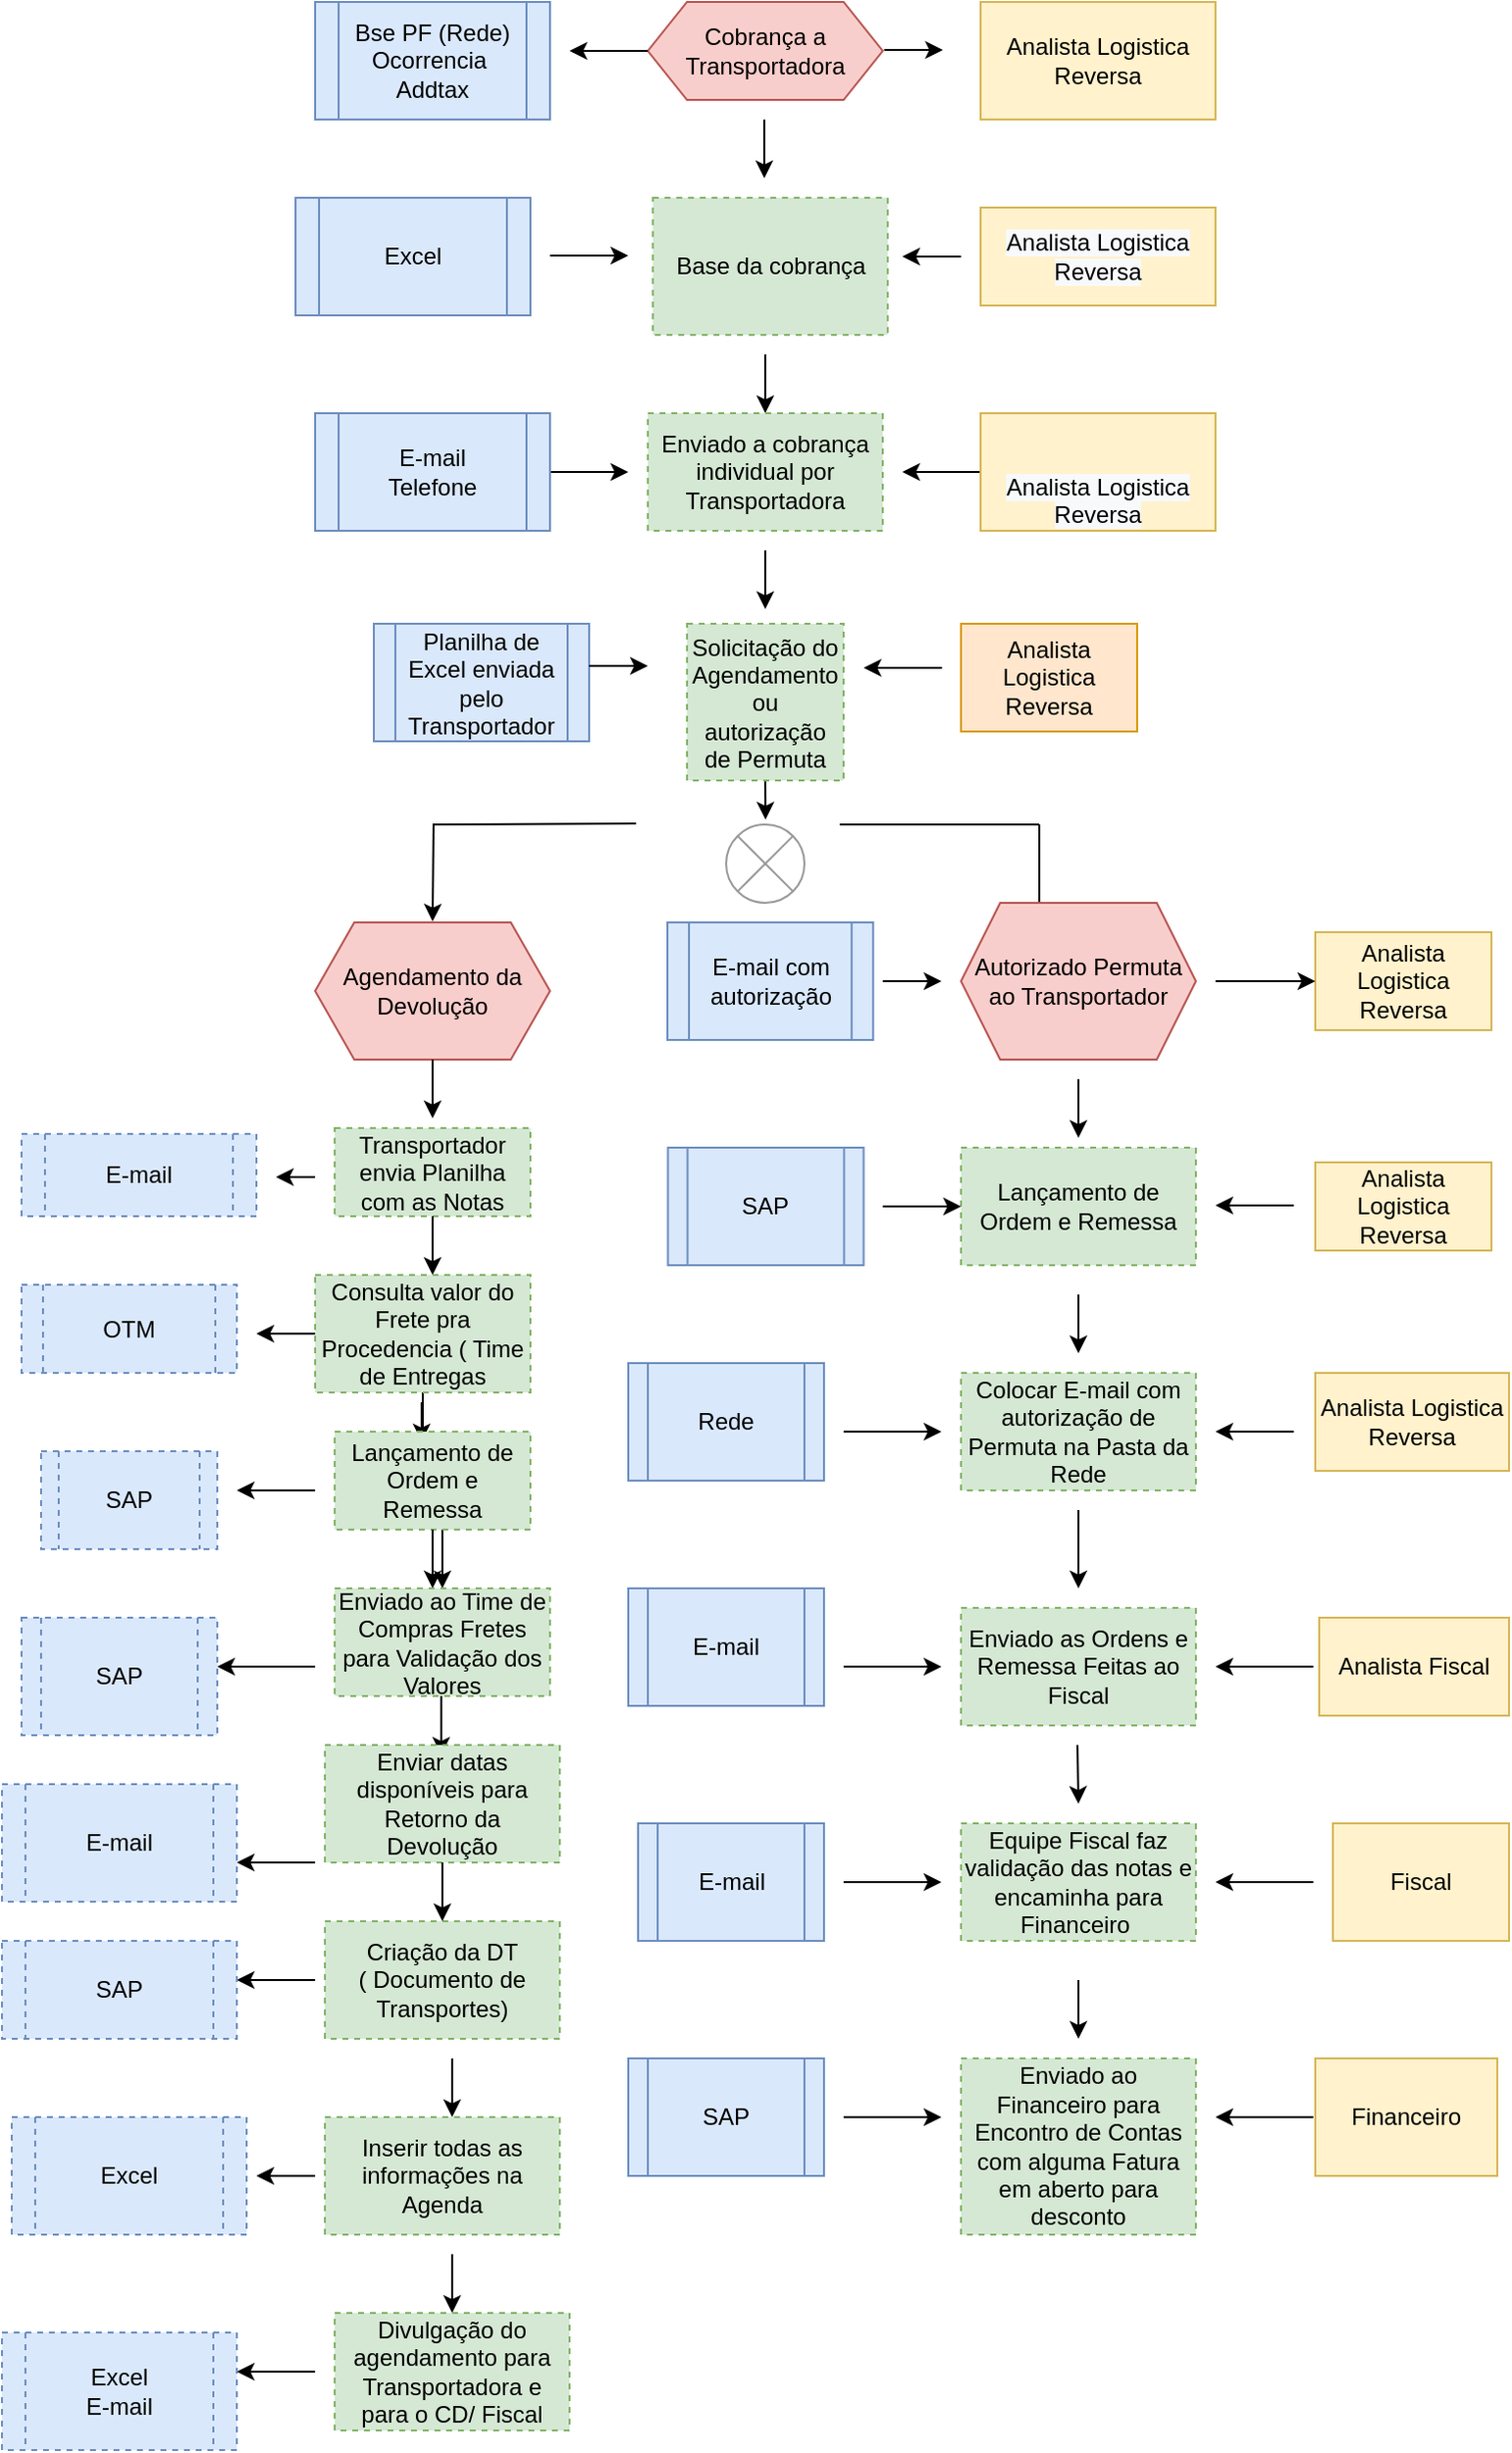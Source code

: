 <mxfile version="15.7.1" type="github" pages="2">
  <diagram id="C5RBs43oDa-KdzZeNtuy" name="Page-1">
    <mxGraphModel dx="868" dy="470" grid="1" gridSize="10" guides="1" tooltips="1" connect="1" arrows="1" fold="1" page="1" pageScale="1" pageWidth="827" pageHeight="1169" math="0" shadow="0">
      <root>
        <mxCell id="WIyWlLk6GJQsqaUBKTNV-0" />
        <mxCell id="WIyWlLk6GJQsqaUBKTNV-1" parent="WIyWlLk6GJQsqaUBKTNV-0" />
        <mxCell id="loBwQ56x5LxqGYdifCyA-49" value="&lt;font style=&quot;vertical-align: inherit&quot;&gt;&lt;font style=&quot;vertical-align: inherit&quot;&gt;Analista Logistica Reversa&lt;/font&gt;&lt;/font&gt;" style="rounded=0;whiteSpace=wrap;html=1;fillColor=#ffe6cc;strokeColor=#d79b00;" parent="WIyWlLk6GJQsqaUBKTNV-1" vertex="1">
          <mxGeometry x="530" y="327.5" width="90" height="55" as="geometry" />
        </mxCell>
        <mxCell id="loBwQ56x5LxqGYdifCyA-50" value="Planilha de Excel enviada pelo Transportador" style="shape=process;whiteSpace=wrap;html=1;backgroundOutline=1;fillColor=#dae8fc;strokeColor=#6c8ebf;" parent="WIyWlLk6GJQsqaUBKTNV-1" vertex="1">
          <mxGeometry x="230" y="327.5" width="110" height="60" as="geometry" />
        </mxCell>
        <mxCell id="loBwQ56x5LxqGYdifCyA-52" value="Solicitação do Agendamento ou autorização de Permuta" style="whiteSpace=wrap;html=1;aspect=fixed;dashed=1;fillColor=#d5e8d4;strokeColor=#82b366;" parent="WIyWlLk6GJQsqaUBKTNV-1" vertex="1">
          <mxGeometry x="390" y="327.5" width="80" height="80" as="geometry" />
        </mxCell>
        <mxCell id="loBwQ56x5LxqGYdifCyA-53" value="" style="endArrow=classic;html=1;rounded=0;" parent="WIyWlLk6GJQsqaUBKTNV-1" edge="1">
          <mxGeometry width="50" height="50" relative="1" as="geometry">
            <mxPoint x="340" y="349" as="sourcePoint" />
            <mxPoint x="370" y="349" as="targetPoint" />
          </mxGeometry>
        </mxCell>
        <mxCell id="loBwQ56x5LxqGYdifCyA-54" value="" style="endArrow=classic;html=1;rounded=0;" parent="WIyWlLk6GJQsqaUBKTNV-1" edge="1">
          <mxGeometry width="50" height="50" relative="1" as="geometry">
            <mxPoint x="520.25" y="350" as="sourcePoint" />
            <mxPoint x="480.25" y="350" as="targetPoint" />
          </mxGeometry>
        </mxCell>
        <mxCell id="loBwQ56x5LxqGYdifCyA-56" value="" style="endArrow=classic;html=1;rounded=0;" parent="WIyWlLk6GJQsqaUBKTNV-1" edge="1">
          <mxGeometry width="50" height="50" relative="1" as="geometry">
            <mxPoint x="430" y="408" as="sourcePoint" />
            <mxPoint x="429.75" y="427.5" as="targetPoint" />
            <Array as="points">
              <mxPoint x="430.12" y="427.5" />
            </Array>
          </mxGeometry>
        </mxCell>
        <mxCell id="loBwQ56x5LxqGYdifCyA-57" value="" style="shape=sumEllipse;perimeter=ellipsePerimeter;whiteSpace=wrap;html=1;backgroundOutline=1;strokeColor=#999999;" parent="WIyWlLk6GJQsqaUBKTNV-1" vertex="1">
          <mxGeometry x="410" y="430" width="40" height="40" as="geometry" />
        </mxCell>
        <mxCell id="loBwQ56x5LxqGYdifCyA-58" value="" style="endArrow=classic;html=1;rounded=0;" parent="WIyWlLk6GJQsqaUBKTNV-1" edge="1">
          <mxGeometry width="50" height="50" relative="1" as="geometry">
            <mxPoint x="260.5" y="430" as="sourcePoint" />
            <mxPoint x="260" y="479.5" as="targetPoint" />
          </mxGeometry>
        </mxCell>
        <mxCell id="loBwQ56x5LxqGYdifCyA-59" value="" style="endArrow=none;html=1;rounded=0;" parent="WIyWlLk6GJQsqaUBKTNV-1" edge="1">
          <mxGeometry width="50" height="50" relative="1" as="geometry">
            <mxPoint x="260" y="430" as="sourcePoint" />
            <mxPoint x="364" y="429.5" as="targetPoint" />
            <Array as="points">
              <mxPoint x="364" y="429.5" />
            </Array>
          </mxGeometry>
        </mxCell>
        <mxCell id="loBwQ56x5LxqGYdifCyA-60" value="" style="endArrow=none;html=1;rounded=0;" parent="WIyWlLk6GJQsqaUBKTNV-1" edge="1">
          <mxGeometry width="50" height="50" relative="1" as="geometry">
            <mxPoint x="468" y="430" as="sourcePoint" />
            <mxPoint x="570" y="430" as="targetPoint" />
          </mxGeometry>
        </mxCell>
        <mxCell id="loBwQ56x5LxqGYdifCyA-61" value="" style="endArrow=classic;html=1;rounded=0;" parent="WIyWlLk6GJQsqaUBKTNV-1" edge="1">
          <mxGeometry width="50" height="50" relative="1" as="geometry">
            <mxPoint x="570" y="430" as="sourcePoint" />
            <mxPoint x="570" y="480" as="targetPoint" />
          </mxGeometry>
        </mxCell>
        <mxCell id="loBwQ56x5LxqGYdifCyA-62" value="Agendamento da Devolução" style="shape=hexagon;perimeter=hexagonPerimeter2;whiteSpace=wrap;html=1;fixedSize=1;strokeColor=#b85450;fillColor=#f8cecc;" parent="WIyWlLk6GJQsqaUBKTNV-1" vertex="1">
          <mxGeometry x="200" y="480" width="120" height="70" as="geometry" />
        </mxCell>
        <mxCell id="loBwQ56x5LxqGYdifCyA-63" value="Autorizado Permuta ao Transportador" style="shape=hexagon;perimeter=hexagonPerimeter2;whiteSpace=wrap;html=1;fixedSize=1;strokeColor=#b85450;fillColor=#f8cecc;" parent="WIyWlLk6GJQsqaUBKTNV-1" vertex="1">
          <mxGeometry x="530" y="470" width="120" height="80" as="geometry" />
        </mxCell>
        <mxCell id="loBwQ56x5LxqGYdifCyA-64" value="" style="endArrow=classic;html=1;rounded=0;" parent="WIyWlLk6GJQsqaUBKTNV-1" edge="1">
          <mxGeometry width="50" height="50" relative="1" as="geometry">
            <mxPoint x="590" y="560" as="sourcePoint" />
            <mxPoint x="590" y="590" as="targetPoint" />
          </mxGeometry>
        </mxCell>
        <mxCell id="loBwQ56x5LxqGYdifCyA-65" value="Lançamento de Ordem e Remessa" style="rounded=0;whiteSpace=wrap;html=1;strokeColor=#82b366;dashed=1;fillColor=#d5e8d4;" parent="WIyWlLk6GJQsqaUBKTNV-1" vertex="1">
          <mxGeometry x="530" y="595" width="120" height="60" as="geometry" />
        </mxCell>
        <mxCell id="loBwQ56x5LxqGYdifCyA-66" value="Analista Logistica Reversa" style="rounded=0;whiteSpace=wrap;html=1;strokeColor=#d6b656;fillColor=#fff2cc;" parent="WIyWlLk6GJQsqaUBKTNV-1" vertex="1">
          <mxGeometry x="711" y="602.5" width="90" height="45" as="geometry" />
        </mxCell>
        <mxCell id="loBwQ56x5LxqGYdifCyA-67" value="SAP" style="shape=process;whiteSpace=wrap;html=1;backgroundOutline=1;strokeColor=#6c8ebf;fillColor=#dae8fc;" parent="WIyWlLk6GJQsqaUBKTNV-1" vertex="1">
          <mxGeometry x="380.25" y="595" width="100" height="60" as="geometry" />
        </mxCell>
        <mxCell id="loBwQ56x5LxqGYdifCyA-68" value="" style="endArrow=classic;html=1;rounded=0;" parent="WIyWlLk6GJQsqaUBKTNV-1" edge="1">
          <mxGeometry width="50" height="50" relative="1" as="geometry">
            <mxPoint x="700" y="624.5" as="sourcePoint" />
            <mxPoint x="660" y="624.5" as="targetPoint" />
          </mxGeometry>
        </mxCell>
        <mxCell id="loBwQ56x5LxqGYdifCyA-69" value="" style="endArrow=classic;html=1;rounded=0;entryX=0;entryY=0.5;entryDx=0;entryDy=0;" parent="WIyWlLk6GJQsqaUBKTNV-1" target="loBwQ56x5LxqGYdifCyA-65" edge="1">
          <mxGeometry width="50" height="50" relative="1" as="geometry">
            <mxPoint x="490" y="625" as="sourcePoint" />
            <mxPoint x="520" y="625" as="targetPoint" />
          </mxGeometry>
        </mxCell>
        <mxCell id="loBwQ56x5LxqGYdifCyA-70" value="Analista Logistica Reversa" style="rounded=0;whiteSpace=wrap;html=1;strokeColor=#d6b656;fillColor=#fff2cc;" parent="WIyWlLk6GJQsqaUBKTNV-1" vertex="1">
          <mxGeometry x="711" y="485" width="90" height="50" as="geometry" />
        </mxCell>
        <mxCell id="loBwQ56x5LxqGYdifCyA-71" value="" style="endArrow=classic;html=1;rounded=0;entryX=0;entryY=0.5;entryDx=0;entryDy=0;" parent="WIyWlLk6GJQsqaUBKTNV-1" target="loBwQ56x5LxqGYdifCyA-70" edge="1">
          <mxGeometry width="50" height="50" relative="1" as="geometry">
            <mxPoint x="660" y="510" as="sourcePoint" />
            <mxPoint x="700" y="490" as="targetPoint" />
          </mxGeometry>
        </mxCell>
        <mxCell id="loBwQ56x5LxqGYdifCyA-72" value="E-mail com autorização" style="shape=process;whiteSpace=wrap;html=1;backgroundOutline=1;strokeColor=#6c8ebf;fillColor=#dae8fc;" parent="WIyWlLk6GJQsqaUBKTNV-1" vertex="1">
          <mxGeometry x="380" y="480" width="105.13" height="60" as="geometry" />
        </mxCell>
        <mxCell id="loBwQ56x5LxqGYdifCyA-73" value="" style="endArrow=classic;html=1;rounded=0;" parent="WIyWlLk6GJQsqaUBKTNV-1" edge="1">
          <mxGeometry width="50" height="50" relative="1" as="geometry">
            <mxPoint x="490" y="510" as="sourcePoint" />
            <mxPoint x="520" y="510" as="targetPoint" />
          </mxGeometry>
        </mxCell>
        <mxCell id="loBwQ56x5LxqGYdifCyA-74" value="" style="endArrow=classic;html=1;rounded=0;" parent="WIyWlLk6GJQsqaUBKTNV-1" edge="1">
          <mxGeometry width="50" height="50" relative="1" as="geometry">
            <mxPoint x="590" y="670" as="sourcePoint" />
            <mxPoint x="590" y="700" as="targetPoint" />
          </mxGeometry>
        </mxCell>
        <mxCell id="loBwQ56x5LxqGYdifCyA-75" value="Colocar E-mail com autorização de Permuta na Pasta da Rede" style="rounded=0;whiteSpace=wrap;html=1;strokeColor=#82b366;fillColor=#d5e8d4;dashed=1;" parent="WIyWlLk6GJQsqaUBKTNV-1" vertex="1">
          <mxGeometry x="530" y="710" width="120" height="60" as="geometry" />
        </mxCell>
        <mxCell id="loBwQ56x5LxqGYdifCyA-76" value="" style="endArrow=classic;html=1;rounded=0;" parent="WIyWlLk6GJQsqaUBKTNV-1" edge="1">
          <mxGeometry width="50" height="50" relative="1" as="geometry">
            <mxPoint x="700" y="740" as="sourcePoint" />
            <mxPoint x="660" y="740" as="targetPoint" />
          </mxGeometry>
        </mxCell>
        <mxCell id="loBwQ56x5LxqGYdifCyA-77" value="" style="endArrow=classic;html=1;rounded=0;" parent="WIyWlLk6GJQsqaUBKTNV-1" edge="1">
          <mxGeometry width="50" height="50" relative="1" as="geometry">
            <mxPoint x="470" y="740" as="sourcePoint" />
            <mxPoint x="520" y="740" as="targetPoint" />
          </mxGeometry>
        </mxCell>
        <mxCell id="loBwQ56x5LxqGYdifCyA-78" value="Analista Logistica Reversa" style="rounded=0;whiteSpace=wrap;html=1;strokeColor=#d6b656;fillColor=#fff2cc;" parent="WIyWlLk6GJQsqaUBKTNV-1" vertex="1">
          <mxGeometry x="711" y="710" width="99" height="50" as="geometry" />
        </mxCell>
        <mxCell id="loBwQ56x5LxqGYdifCyA-79" value="Rede" style="shape=process;whiteSpace=wrap;html=1;backgroundOutline=1;strokeColor=#6c8ebf;fillColor=#dae8fc;" parent="WIyWlLk6GJQsqaUBKTNV-1" vertex="1">
          <mxGeometry x="360" y="705" width="100" height="60" as="geometry" />
        </mxCell>
        <mxCell id="loBwQ56x5LxqGYdifCyA-80" value="" style="endArrow=classic;html=1;rounded=0;" parent="WIyWlLk6GJQsqaUBKTNV-1" edge="1">
          <mxGeometry width="50" height="50" relative="1" as="geometry">
            <mxPoint x="590" y="780" as="sourcePoint" />
            <mxPoint x="590" y="820" as="targetPoint" />
          </mxGeometry>
        </mxCell>
        <mxCell id="loBwQ56x5LxqGYdifCyA-81" value="Enviado as Ordens e Remessa Feitas ao Fiscal" style="rounded=0;whiteSpace=wrap;html=1;strokeColor=#82b366;dashed=1;fillColor=#d5e8d4;" parent="WIyWlLk6GJQsqaUBKTNV-1" vertex="1">
          <mxGeometry x="530" y="830" width="120" height="60" as="geometry" />
        </mxCell>
        <mxCell id="loBwQ56x5LxqGYdifCyA-82" value="" style="endArrow=classic;html=1;rounded=0;" parent="WIyWlLk6GJQsqaUBKTNV-1" edge="1">
          <mxGeometry width="50" height="50" relative="1" as="geometry">
            <mxPoint x="470" y="860" as="sourcePoint" />
            <mxPoint x="520" y="860" as="targetPoint" />
          </mxGeometry>
        </mxCell>
        <mxCell id="loBwQ56x5LxqGYdifCyA-83" value="" style="endArrow=classic;html=1;rounded=0;" parent="WIyWlLk6GJQsqaUBKTNV-1" edge="1">
          <mxGeometry width="50" height="50" relative="1" as="geometry">
            <mxPoint x="710" y="860" as="sourcePoint" />
            <mxPoint x="660" y="860" as="targetPoint" />
          </mxGeometry>
        </mxCell>
        <mxCell id="loBwQ56x5LxqGYdifCyA-84" value="Analista Fiscal" style="rounded=0;whiteSpace=wrap;html=1;strokeColor=#d6b656;fillColor=#fff2cc;" parent="WIyWlLk6GJQsqaUBKTNV-1" vertex="1">
          <mxGeometry x="713" y="835" width="97" height="50" as="geometry" />
        </mxCell>
        <mxCell id="loBwQ56x5LxqGYdifCyA-85" value="E-mail" style="shape=process;whiteSpace=wrap;html=1;backgroundOutline=1;strokeColor=#6c8ebf;fillColor=#dae8fc;" parent="WIyWlLk6GJQsqaUBKTNV-1" vertex="1">
          <mxGeometry x="360" y="820" width="100" height="60" as="geometry" />
        </mxCell>
        <mxCell id="loBwQ56x5LxqGYdifCyA-86" value="" style="endArrow=classic;html=1;rounded=0;" parent="WIyWlLk6GJQsqaUBKTNV-1" edge="1">
          <mxGeometry width="50" height="50" relative="1" as="geometry">
            <mxPoint x="589.5" y="900" as="sourcePoint" />
            <mxPoint x="590" y="930" as="targetPoint" />
          </mxGeometry>
        </mxCell>
        <mxCell id="loBwQ56x5LxqGYdifCyA-87" value="Equipe Fiscal faz validação das notas e encaminha para Financeiro&amp;nbsp;" style="rounded=0;whiteSpace=wrap;html=1;strokeColor=#82b366;fillColor=#d5e8d4;dashed=1;" parent="WIyWlLk6GJQsqaUBKTNV-1" vertex="1">
          <mxGeometry x="530" y="940" width="120" height="60" as="geometry" />
        </mxCell>
        <mxCell id="loBwQ56x5LxqGYdifCyA-88" value="Fiscal" style="rounded=0;whiteSpace=wrap;html=1;strokeColor=#d6b656;fillColor=#fff2cc;" parent="WIyWlLk6GJQsqaUBKTNV-1" vertex="1">
          <mxGeometry x="720" y="940" width="90" height="60" as="geometry" />
        </mxCell>
        <mxCell id="loBwQ56x5LxqGYdifCyA-89" value="E-mail" style="shape=process;whiteSpace=wrap;html=1;backgroundOutline=1;strokeColor=#6c8ebf;fillColor=#dae8fc;" parent="WIyWlLk6GJQsqaUBKTNV-1" vertex="1">
          <mxGeometry x="365" y="940" width="95" height="60" as="geometry" />
        </mxCell>
        <mxCell id="loBwQ56x5LxqGYdifCyA-90" value="" style="endArrow=classic;html=1;rounded=0;" parent="WIyWlLk6GJQsqaUBKTNV-1" edge="1">
          <mxGeometry width="50" height="50" relative="1" as="geometry">
            <mxPoint x="710" y="970" as="sourcePoint" />
            <mxPoint x="660" y="970" as="targetPoint" />
          </mxGeometry>
        </mxCell>
        <mxCell id="loBwQ56x5LxqGYdifCyA-91" value="" style="endArrow=classic;html=1;rounded=0;" parent="WIyWlLk6GJQsqaUBKTNV-1" edge="1">
          <mxGeometry width="50" height="50" relative="1" as="geometry">
            <mxPoint x="470" y="970" as="sourcePoint" />
            <mxPoint x="520" y="970" as="targetPoint" />
          </mxGeometry>
        </mxCell>
        <mxCell id="loBwQ56x5LxqGYdifCyA-92" value="" style="endArrow=classic;html=1;rounded=0;" parent="WIyWlLk6GJQsqaUBKTNV-1" edge="1">
          <mxGeometry width="50" height="50" relative="1" as="geometry">
            <mxPoint x="590" y="1020" as="sourcePoint" />
            <mxPoint x="590" y="1050" as="targetPoint" />
          </mxGeometry>
        </mxCell>
        <mxCell id="loBwQ56x5LxqGYdifCyA-93" value="" style="endArrow=classic;html=1;rounded=0;" parent="WIyWlLk6GJQsqaUBKTNV-1" edge="1">
          <mxGeometry width="50" height="50" relative="1" as="geometry">
            <mxPoint x="710" y="1090" as="sourcePoint" />
            <mxPoint x="660" y="1090" as="targetPoint" />
          </mxGeometry>
        </mxCell>
        <mxCell id="loBwQ56x5LxqGYdifCyA-94" value="" style="endArrow=classic;html=1;rounded=0;" parent="WIyWlLk6GJQsqaUBKTNV-1" edge="1">
          <mxGeometry width="50" height="50" relative="1" as="geometry">
            <mxPoint x="470" y="1090" as="sourcePoint" />
            <mxPoint x="520" y="1090" as="targetPoint" />
          </mxGeometry>
        </mxCell>
        <mxCell id="loBwQ56x5LxqGYdifCyA-95" value="Financeiro" style="rounded=0;whiteSpace=wrap;html=1;strokeColor=#d6b656;fillColor=#fff2cc;" parent="WIyWlLk6GJQsqaUBKTNV-1" vertex="1">
          <mxGeometry x="711" y="1060" width="93" height="60" as="geometry" />
        </mxCell>
        <mxCell id="loBwQ56x5LxqGYdifCyA-96" value="SAP" style="shape=process;whiteSpace=wrap;html=1;backgroundOutline=1;strokeColor=#6c8ebf;fillColor=#dae8fc;" parent="WIyWlLk6GJQsqaUBKTNV-1" vertex="1">
          <mxGeometry x="360" y="1060" width="100" height="60" as="geometry" />
        </mxCell>
        <mxCell id="zTomdQX7B3oOg1DRpIoz-4" value="&lt;font style=&quot;vertical-align: inherit&quot;&gt;&lt;font style=&quot;vertical-align: inherit&quot;&gt;Cobrança a Transportadora&lt;/font&gt;&lt;/font&gt;" style="shape=hexagon;perimeter=hexagonPerimeter2;whiteSpace=wrap;html=1;fixedSize=1;fillColor=#f8cecc;strokeColor=#b85450;" parent="WIyWlLk6GJQsqaUBKTNV-1" vertex="1">
          <mxGeometry x="370" y="10" width="120" height="50" as="geometry" />
        </mxCell>
        <mxCell id="zTomdQX7B3oOg1DRpIoz-5" value="" style="endArrow=classic;html=1;rounded=0;" parent="WIyWlLk6GJQsqaUBKTNV-1" edge="1">
          <mxGeometry width="50" height="50" relative="1" as="geometry">
            <mxPoint x="490.75" y="34.5" as="sourcePoint" />
            <mxPoint x="520.75" y="34.5" as="targetPoint" />
          </mxGeometry>
        </mxCell>
        <mxCell id="zTomdQX7B3oOg1DRpIoz-7" value="" style="endArrow=classic;html=1;rounded=0;exitX=0;exitY=0.5;exitDx=0;exitDy=0;" parent="WIyWlLk6GJQsqaUBKTNV-1" source="zTomdQX7B3oOg1DRpIoz-4" edge="1">
          <mxGeometry width="50" height="50" relative="1" as="geometry">
            <mxPoint x="310" y="60" as="sourcePoint" />
            <mxPoint x="330" y="35" as="targetPoint" />
          </mxGeometry>
        </mxCell>
        <mxCell id="zTomdQX7B3oOg1DRpIoz-8" value="&lt;font style=&quot;vertical-align: inherit&quot;&gt;&lt;font style=&quot;vertical-align: inherit&quot;&gt;Bse PF (Rede)&lt;br&gt;Ocorrencia&amp;nbsp;&lt;br&gt;Addtax&lt;br&gt;&lt;/font&gt;&lt;/font&gt;" style="shape=process;whiteSpace=wrap;html=1;backgroundOutline=1;fillColor=#dae8fc;strokeColor=#6c8ebf;" parent="WIyWlLk6GJQsqaUBKTNV-1" vertex="1">
          <mxGeometry x="200" y="10" width="120" height="60" as="geometry" />
        </mxCell>
        <mxCell id="zTomdQX7B3oOg1DRpIoz-9" value="&lt;span&gt;&lt;font style=&quot;vertical-align: inherit&quot;&gt;&lt;font style=&quot;vertical-align: inherit&quot;&gt;Analista Logistica Reversa&lt;/font&gt;&lt;/font&gt;&lt;/span&gt;" style="rounded=0;whiteSpace=wrap;html=1;fillColor=#fff2cc;strokeColor=#d6b656;" parent="WIyWlLk6GJQsqaUBKTNV-1" vertex="1">
          <mxGeometry x="540" y="10" width="120" height="60" as="geometry" />
        </mxCell>
        <mxCell id="zTomdQX7B3oOg1DRpIoz-10" value="" style="endArrow=classic;html=1;rounded=0;" parent="WIyWlLk6GJQsqaUBKTNV-1" edge="1">
          <mxGeometry width="50" height="50" relative="1" as="geometry">
            <mxPoint x="429.5" y="70" as="sourcePoint" />
            <mxPoint x="429.5" y="100" as="targetPoint" />
          </mxGeometry>
        </mxCell>
        <mxCell id="zTomdQX7B3oOg1DRpIoz-13" value="&lt;font style=&quot;vertical-align: inherit&quot;&gt;&lt;font style=&quot;vertical-align: inherit&quot;&gt;Base da cobrança&lt;/font&gt;&lt;/font&gt;" style="rounded=0;whiteSpace=wrap;html=1;dashed=1;fillColor=#d5e8d4;strokeColor=#82b366;" parent="WIyWlLk6GJQsqaUBKTNV-1" vertex="1">
          <mxGeometry x="372.57" y="110" width="120" height="70" as="geometry" />
        </mxCell>
        <mxCell id="zTomdQX7B3oOg1DRpIoz-19" value="" style="endArrow=classic;html=1;rounded=0;" parent="WIyWlLk6GJQsqaUBKTNV-1" edge="1">
          <mxGeometry width="50" height="50" relative="1" as="geometry">
            <mxPoint x="430" y="290" as="sourcePoint" />
            <mxPoint x="430" y="320" as="targetPoint" />
          </mxGeometry>
        </mxCell>
        <mxCell id="zTomdQX7B3oOg1DRpIoz-21" value="" style="endArrow=classic;html=1;rounded=0;" parent="WIyWlLk6GJQsqaUBKTNV-1" edge="1">
          <mxGeometry width="50" height="50" relative="1" as="geometry">
            <mxPoint x="320" y="139.5" as="sourcePoint" />
            <mxPoint x="360" y="139.5" as="targetPoint" />
          </mxGeometry>
        </mxCell>
        <mxCell id="zTomdQX7B3oOg1DRpIoz-23" value="&#xa;&#xa;&lt;span style=&quot;color: rgb(0, 0, 0); font-family: helvetica; font-size: 12px; font-style: normal; font-weight: 400; letter-spacing: normal; text-align: center; text-indent: 0px; text-transform: none; word-spacing: 0px; background-color: rgb(248, 249, 250); display: inline; float: none;&quot;&gt;Analista Logistica Reversa&lt;/span&gt;&#xa;&#xa;" style="rounded=0;whiteSpace=wrap;html=1;fillColor=#fff2cc;strokeColor=#d6b656;" parent="WIyWlLk6GJQsqaUBKTNV-1" vertex="1">
          <mxGeometry x="540" y="115" width="120" height="50" as="geometry" />
        </mxCell>
        <mxCell id="zTomdQX7B3oOg1DRpIoz-25" value="Excel" style="shape=process;whiteSpace=wrap;html=1;backgroundOutline=1;fillColor=#dae8fc;strokeColor=#6c8ebf;" parent="WIyWlLk6GJQsqaUBKTNV-1" vertex="1">
          <mxGeometry x="190" y="110" width="120" height="60" as="geometry" />
        </mxCell>
        <mxCell id="zTomdQX7B3oOg1DRpIoz-26" value="" style="endArrow=classic;html=1;rounded=0;" parent="WIyWlLk6GJQsqaUBKTNV-1" edge="1">
          <mxGeometry width="50" height="50" relative="1" as="geometry">
            <mxPoint x="530" y="140" as="sourcePoint" />
            <mxPoint x="500" y="140" as="targetPoint" />
          </mxGeometry>
        </mxCell>
        <mxCell id="zTomdQX7B3oOg1DRpIoz-27" value="" style="endArrow=classic;html=1;rounded=0;" parent="WIyWlLk6GJQsqaUBKTNV-1" edge="1">
          <mxGeometry width="50" height="50" relative="1" as="geometry">
            <mxPoint x="430" y="190" as="sourcePoint" />
            <mxPoint x="430" y="220" as="targetPoint" />
          </mxGeometry>
        </mxCell>
        <mxCell id="zTomdQX7B3oOg1DRpIoz-28" value="Enviado a cobrança individual por Transportadora" style="rounded=0;whiteSpace=wrap;html=1;dashed=1;fillColor=#d5e8d4;strokeColor=#82b366;" parent="WIyWlLk6GJQsqaUBKTNV-1" vertex="1">
          <mxGeometry x="370" y="220" width="120" height="60" as="geometry" />
        </mxCell>
        <mxCell id="zTomdQX7B3oOg1DRpIoz-29" value="" style="endArrow=classic;html=1;rounded=0;" parent="WIyWlLk6GJQsqaUBKTNV-1" edge="1">
          <mxGeometry width="50" height="50" relative="1" as="geometry">
            <mxPoint x="540" y="250" as="sourcePoint" />
            <mxPoint x="500" y="250" as="targetPoint" />
          </mxGeometry>
        </mxCell>
        <mxCell id="zTomdQX7B3oOg1DRpIoz-30" value="" style="endArrow=classic;html=1;rounded=0;" parent="WIyWlLk6GJQsqaUBKTNV-1" edge="1">
          <mxGeometry width="50" height="50" relative="1" as="geometry">
            <mxPoint x="320" y="250" as="sourcePoint" />
            <mxPoint x="360" y="250" as="targetPoint" />
          </mxGeometry>
        </mxCell>
        <mxCell id="zTomdQX7B3oOg1DRpIoz-31" value="&lt;br&gt;&lt;br&gt;&lt;br style=&quot;color: rgb(0 , 0 , 0) ; font-family: &amp;#34;helvetica&amp;#34; ; font-size: 12px ; font-style: normal ; font-weight: 400 ; letter-spacing: normal ; text-align: center ; text-indent: 0px ; text-transform: none ; word-spacing: 0px ; background-color: rgb(248 , 249 , 250)&quot;&gt;&lt;span style=&quot;color: rgb(0 , 0 , 0) ; font-size: 12px ; font-style: normal ; font-weight: 400 ; letter-spacing: normal ; text-align: center ; text-indent: 0px ; text-transform: none ; word-spacing: 0px ; font-family: &amp;#34;helvetica&amp;#34; ; background-color: rgb(248 , 249 , 250) ; display: inline ; float: none&quot;&gt;Analista Logistica Reversa&lt;/span&gt;&lt;br style=&quot;color: rgb(0 , 0 , 0) ; font-family: &amp;#34;helvetica&amp;#34; ; font-size: 12px ; font-style: normal ; font-weight: 400 ; letter-spacing: normal ; text-align: center ; text-indent: 0px ; text-transform: none ; word-spacing: 0px ; background-color: rgb(248 , 249 , 250)&quot;&gt;&lt;br&gt;" style="rounded=0;whiteSpace=wrap;html=1;fillColor=#fff2cc;strokeColor=#d6b656;" parent="WIyWlLk6GJQsqaUBKTNV-1" vertex="1">
          <mxGeometry x="540" y="220" width="120" height="60" as="geometry" />
        </mxCell>
        <mxCell id="zTomdQX7B3oOg1DRpIoz-32" value="E-mail&lt;br&gt;Telefone" style="shape=process;whiteSpace=wrap;html=1;backgroundOutline=1;fillColor=#dae8fc;strokeColor=#6c8ebf;" parent="WIyWlLk6GJQsqaUBKTNV-1" vertex="1">
          <mxGeometry x="200" y="220" width="120" height="60" as="geometry" />
        </mxCell>
        <mxCell id="zTomdQX7B3oOg1DRpIoz-33" value="" style="endArrow=classic;html=1;rounded=0;exitX=0.5;exitY=1;exitDx=0;exitDy=0;" parent="WIyWlLk6GJQsqaUBKTNV-1" source="loBwQ56x5LxqGYdifCyA-62" edge="1">
          <mxGeometry width="50" height="50" relative="1" as="geometry">
            <mxPoint x="230" y="610" as="sourcePoint" />
            <mxPoint x="260" y="580" as="targetPoint" />
          </mxGeometry>
        </mxCell>
        <mxCell id="zTomdQX7B3oOg1DRpIoz-34" value="Transportador envia Planilha com as Notas" style="rounded=0;whiteSpace=wrap;html=1;dashed=1;fillColor=#d5e8d4;strokeColor=#82b366;" parent="WIyWlLk6GJQsqaUBKTNV-1" vertex="1">
          <mxGeometry x="210" y="585" width="100" height="45" as="geometry" />
        </mxCell>
        <mxCell id="zTomdQX7B3oOg1DRpIoz-35" value="" style="endArrow=classic;html=1;rounded=0;exitX=0.5;exitY=1;exitDx=0;exitDy=0;" parent="WIyWlLk6GJQsqaUBKTNV-1" source="zTomdQX7B3oOg1DRpIoz-34" edge="1">
          <mxGeometry width="50" height="50" relative="1" as="geometry">
            <mxPoint x="240" y="680" as="sourcePoint" />
            <mxPoint x="260" y="660" as="targetPoint" />
          </mxGeometry>
        </mxCell>
        <mxCell id="A_0m4g-BoMBMMd5jmmKL-8" value="" style="edgeStyle=orthogonalEdgeStyle;rounded=0;orthogonalLoop=1;jettySize=auto;html=1;" parent="WIyWlLk6GJQsqaUBKTNV-1" source="zTomdQX7B3oOg1DRpIoz-36" target="zTomdQX7B3oOg1DRpIoz-47" edge="1">
          <mxGeometry relative="1" as="geometry" />
        </mxCell>
        <mxCell id="zTomdQX7B3oOg1DRpIoz-36" value="Consulta valor do Frete pra Procedencia ( Time de Entregas" style="rounded=0;whiteSpace=wrap;html=1;dashed=1;fillColor=#d5e8d4;strokeColor=#82b366;" parent="WIyWlLk6GJQsqaUBKTNV-1" vertex="1">
          <mxGeometry x="200" y="660" width="110" height="60" as="geometry" />
        </mxCell>
        <mxCell id="zTomdQX7B3oOg1DRpIoz-37" value="" style="endArrow=classic;html=1;rounded=0;" parent="WIyWlLk6GJQsqaUBKTNV-1" edge="1">
          <mxGeometry width="50" height="50" relative="1" as="geometry">
            <mxPoint x="200" y="610" as="sourcePoint" />
            <mxPoint x="180" y="610" as="targetPoint" />
          </mxGeometry>
        </mxCell>
        <mxCell id="zTomdQX7B3oOg1DRpIoz-38" value="E-mail" style="shape=process;whiteSpace=wrap;html=1;backgroundOutline=1;dashed=1;fillColor=#dae8fc;strokeColor=#6c8ebf;" parent="WIyWlLk6GJQsqaUBKTNV-1" vertex="1">
          <mxGeometry x="50" y="588" width="120" height="42" as="geometry" />
        </mxCell>
        <mxCell id="zTomdQX7B3oOg1DRpIoz-39" value="" style="endArrow=classic;html=1;rounded=0;exitX=0;exitY=0.5;exitDx=0;exitDy=0;" parent="WIyWlLk6GJQsqaUBKTNV-1" source="zTomdQX7B3oOg1DRpIoz-36" edge="1">
          <mxGeometry width="50" height="50" relative="1" as="geometry">
            <mxPoint x="140" y="700" as="sourcePoint" />
            <mxPoint x="170" y="690" as="targetPoint" />
          </mxGeometry>
        </mxCell>
        <mxCell id="zTomdQX7B3oOg1DRpIoz-40" value="OTM" style="shape=process;whiteSpace=wrap;html=1;backgroundOutline=1;dashed=1;fillColor=#dae8fc;strokeColor=#6c8ebf;" parent="WIyWlLk6GJQsqaUBKTNV-1" vertex="1">
          <mxGeometry x="50" y="665" width="110" height="45" as="geometry" />
        </mxCell>
        <mxCell id="zTomdQX7B3oOg1DRpIoz-41" value="" style="endArrow=classic;html=1;rounded=0;" parent="WIyWlLk6GJQsqaUBKTNV-1" edge="1">
          <mxGeometry width="50" height="50" relative="1" as="geometry">
            <mxPoint x="254.41" y="725" as="sourcePoint" />
            <mxPoint x="254.41" y="745" as="targetPoint" />
            <Array as="points">
              <mxPoint x="254.41" y="745" />
            </Array>
          </mxGeometry>
        </mxCell>
        <mxCell id="zTomdQX7B3oOg1DRpIoz-43" value="Lançamento de Ordem e Remessa" style="rounded=0;whiteSpace=wrap;html=1;dashed=1;fillColor=#d5e8d4;strokeColor=#82b366;" parent="WIyWlLk6GJQsqaUBKTNV-1" vertex="1">
          <mxGeometry x="210" y="740" width="100" height="50" as="geometry" />
        </mxCell>
        <mxCell id="zTomdQX7B3oOg1DRpIoz-44" value="" style="endArrow=classic;html=1;rounded=0;" parent="WIyWlLk6GJQsqaUBKTNV-1" edge="1">
          <mxGeometry width="50" height="50" relative="1" as="geometry">
            <mxPoint x="200" y="770" as="sourcePoint" />
            <mxPoint x="160" y="770" as="targetPoint" />
          </mxGeometry>
        </mxCell>
        <mxCell id="zTomdQX7B3oOg1DRpIoz-45" value="SAP" style="shape=process;whiteSpace=wrap;html=1;backgroundOutline=1;dashed=1;fillColor=#dae8fc;strokeColor=#6c8ebf;" parent="WIyWlLk6GJQsqaUBKTNV-1" vertex="1">
          <mxGeometry x="60" y="750" width="90" height="50" as="geometry" />
        </mxCell>
        <mxCell id="zTomdQX7B3oOg1DRpIoz-46" value="" style="endArrow=classic;html=1;rounded=0;exitX=0.5;exitY=1;exitDx=0;exitDy=0;" parent="WIyWlLk6GJQsqaUBKTNV-1" source="zTomdQX7B3oOg1DRpIoz-43" edge="1">
          <mxGeometry width="50" height="50" relative="1" as="geometry">
            <mxPoint x="230" y="850" as="sourcePoint" />
            <mxPoint x="260" y="820" as="targetPoint" />
          </mxGeometry>
        </mxCell>
        <mxCell id="zTomdQX7B3oOg1DRpIoz-47" value="Enviado ao Time de Compras Fretes para Validação dos Valores" style="rounded=0;whiteSpace=wrap;html=1;dashed=1;fillColor=#d5e8d4;strokeColor=#82b366;" parent="WIyWlLk6GJQsqaUBKTNV-1" vertex="1">
          <mxGeometry x="210" y="820" width="110" height="55" as="geometry" />
        </mxCell>
        <mxCell id="zTomdQX7B3oOg1DRpIoz-49" value="" style="endArrow=classic;html=1;rounded=0;" parent="WIyWlLk6GJQsqaUBKTNV-1" edge="1">
          <mxGeometry width="50" height="50" relative="1" as="geometry">
            <mxPoint x="200" y="860" as="sourcePoint" />
            <mxPoint x="150" y="860" as="targetPoint" />
          </mxGeometry>
        </mxCell>
        <mxCell id="zTomdQX7B3oOg1DRpIoz-50" value="SAP" style="shape=process;whiteSpace=wrap;html=1;backgroundOutline=1;dashed=1;fillColor=#dae8fc;strokeColor=#6c8ebf;" parent="WIyWlLk6GJQsqaUBKTNV-1" vertex="1">
          <mxGeometry x="50" y="835" width="100" height="60" as="geometry" />
        </mxCell>
        <mxCell id="zTomdQX7B3oOg1DRpIoz-51" value="" style="endArrow=classic;html=1;rounded=0;" parent="WIyWlLk6GJQsqaUBKTNV-1" edge="1">
          <mxGeometry width="50" height="50" relative="1" as="geometry">
            <mxPoint x="264.41" y="875" as="sourcePoint" />
            <mxPoint x="264.41" y="905" as="targetPoint" />
            <Array as="points" />
          </mxGeometry>
        </mxCell>
        <mxCell id="zTomdQX7B3oOg1DRpIoz-52" value="Enviar datas disponíveis para Retorno da Devolução" style="rounded=0;whiteSpace=wrap;html=1;dashed=1;fillColor=#d5e8d4;strokeColor=#82b366;" parent="WIyWlLk6GJQsqaUBKTNV-1" vertex="1">
          <mxGeometry x="205" y="900" width="120" height="60" as="geometry" />
        </mxCell>
        <mxCell id="zTomdQX7B3oOg1DRpIoz-53" value="" style="endArrow=classic;html=1;rounded=0;" parent="WIyWlLk6GJQsqaUBKTNV-1" edge="1">
          <mxGeometry width="50" height="50" relative="1" as="geometry">
            <mxPoint x="200" y="960" as="sourcePoint" />
            <mxPoint x="160" y="960" as="targetPoint" />
          </mxGeometry>
        </mxCell>
        <mxCell id="zTomdQX7B3oOg1DRpIoz-54" value="E-mail" style="shape=process;whiteSpace=wrap;html=1;backgroundOutline=1;dashed=1;fillColor=#dae8fc;strokeColor=#6c8ebf;" parent="WIyWlLk6GJQsqaUBKTNV-1" vertex="1">
          <mxGeometry x="40" y="920" width="120" height="60" as="geometry" />
        </mxCell>
        <mxCell id="zTomdQX7B3oOg1DRpIoz-57" value="Criação da DT &lt;br&gt;( Documento de Transportes)" style="rounded=0;whiteSpace=wrap;html=1;dashed=1;fillColor=#d5e8d4;strokeColor=#82b366;" parent="WIyWlLk6GJQsqaUBKTNV-1" vertex="1">
          <mxGeometry x="205" y="990" width="120" height="60" as="geometry" />
        </mxCell>
        <mxCell id="zTomdQX7B3oOg1DRpIoz-58" value="Enviado ao Financeiro para Encontro de Contas com alguma Fatura em aberto para desconto" style="rounded=0;whiteSpace=wrap;html=1;dashed=1;fillColor=#d5e8d4;strokeColor=#82b366;" parent="WIyWlLk6GJQsqaUBKTNV-1" vertex="1">
          <mxGeometry x="530" y="1060" width="120" height="90" as="geometry" />
        </mxCell>
        <mxCell id="zTomdQX7B3oOg1DRpIoz-59" value="" style="endArrow=classic;html=1;rounded=0;exitX=0.5;exitY=1;exitDx=0;exitDy=0;" parent="WIyWlLk6GJQsqaUBKTNV-1" source="zTomdQX7B3oOg1DRpIoz-52" edge="1">
          <mxGeometry width="50" height="50" relative="1" as="geometry">
            <mxPoint x="240" y="1010" as="sourcePoint" />
            <mxPoint x="265" y="990" as="targetPoint" />
          </mxGeometry>
        </mxCell>
        <mxCell id="zTomdQX7B3oOg1DRpIoz-60" value="" style="endArrow=classic;html=1;rounded=0;" parent="WIyWlLk6GJQsqaUBKTNV-1" edge="1">
          <mxGeometry width="50" height="50" relative="1" as="geometry">
            <mxPoint x="200" y="1020" as="sourcePoint" />
            <mxPoint x="160" y="1020" as="targetPoint" />
          </mxGeometry>
        </mxCell>
        <mxCell id="zTomdQX7B3oOg1DRpIoz-61" value="SAP" style="shape=process;whiteSpace=wrap;html=1;backgroundOutline=1;dashed=1;fillColor=#dae8fc;strokeColor=#6c8ebf;" parent="WIyWlLk6GJQsqaUBKTNV-1" vertex="1">
          <mxGeometry x="40" y="1000" width="120" height="50" as="geometry" />
        </mxCell>
        <mxCell id="A_0m4g-BoMBMMd5jmmKL-0" value="" style="endArrow=classic;html=1;rounded=0;" parent="WIyWlLk6GJQsqaUBKTNV-1" edge="1">
          <mxGeometry width="50" height="50" relative="1" as="geometry">
            <mxPoint x="270" y="1060" as="sourcePoint" />
            <mxPoint x="270" y="1090" as="targetPoint" />
          </mxGeometry>
        </mxCell>
        <mxCell id="A_0m4g-BoMBMMd5jmmKL-1" value="Inserir todas as informações na Agenda" style="rounded=0;whiteSpace=wrap;html=1;dashed=1;fillColor=#d5e8d4;strokeColor=#82b366;" parent="WIyWlLk6GJQsqaUBKTNV-1" vertex="1">
          <mxGeometry x="205" y="1090" width="120" height="60" as="geometry" />
        </mxCell>
        <mxCell id="A_0m4g-BoMBMMd5jmmKL-2" value="" style="endArrow=classic;html=1;rounded=0;" parent="WIyWlLk6GJQsqaUBKTNV-1" edge="1">
          <mxGeometry width="50" height="50" relative="1" as="geometry">
            <mxPoint x="200" y="1120" as="sourcePoint" />
            <mxPoint x="170" y="1120" as="targetPoint" />
          </mxGeometry>
        </mxCell>
        <mxCell id="A_0m4g-BoMBMMd5jmmKL-3" value="Excel" style="shape=process;whiteSpace=wrap;html=1;backgroundOutline=1;dashed=1;fillColor=#dae8fc;strokeColor=#6c8ebf;" parent="WIyWlLk6GJQsqaUBKTNV-1" vertex="1">
          <mxGeometry x="45" y="1090" width="120" height="60" as="geometry" />
        </mxCell>
        <mxCell id="A_0m4g-BoMBMMd5jmmKL-4" value="" style="endArrow=classic;html=1;rounded=0;" parent="WIyWlLk6GJQsqaUBKTNV-1" edge="1">
          <mxGeometry width="50" height="50" relative="1" as="geometry">
            <mxPoint x="270" y="1160" as="sourcePoint" />
            <mxPoint x="270" y="1190" as="targetPoint" />
          </mxGeometry>
        </mxCell>
        <mxCell id="A_0m4g-BoMBMMd5jmmKL-5" value="Divulgação do agendamento para Transportadora e para o CD/ Fiscal" style="rounded=0;whiteSpace=wrap;html=1;dashed=1;fillColor=#d5e8d4;strokeColor=#82b366;" parent="WIyWlLk6GJQsqaUBKTNV-1" vertex="1">
          <mxGeometry x="210" y="1190" width="120" height="60" as="geometry" />
        </mxCell>
        <mxCell id="A_0m4g-BoMBMMd5jmmKL-6" value="" style="endArrow=classic;html=1;rounded=0;" parent="WIyWlLk6GJQsqaUBKTNV-1" edge="1">
          <mxGeometry width="50" height="50" relative="1" as="geometry">
            <mxPoint x="200" y="1220" as="sourcePoint" />
            <mxPoint x="160" y="1220" as="targetPoint" />
          </mxGeometry>
        </mxCell>
        <mxCell id="A_0m4g-BoMBMMd5jmmKL-7" value="Excel&lt;br&gt;E-mail" style="shape=process;whiteSpace=wrap;html=1;backgroundOutline=1;dashed=1;fillColor=#dae8fc;strokeColor=#6c8ebf;" parent="WIyWlLk6GJQsqaUBKTNV-1" vertex="1">
          <mxGeometry x="40" y="1200" width="120" height="60" as="geometry" />
        </mxCell>
      </root>
    </mxGraphModel>
  </diagram>
  <diagram id="hK4aD_4AC5RnIuT259Tm" name="Page-2">
    <mxGraphModel dx="868" dy="527" grid="1" gridSize="10" guides="1" tooltips="1" connect="1" arrows="1" fold="1" page="1" pageScale="1" pageWidth="827" pageHeight="1169" math="0" shadow="0">
      <root>
        <mxCell id="yK84hBLelQhDYD4oXHYH-0" />
        <mxCell id="yK84hBLelQhDYD4oXHYH-1" parent="yK84hBLelQhDYD4oXHYH-0" />
      </root>
    </mxGraphModel>
  </diagram>
</mxfile>
